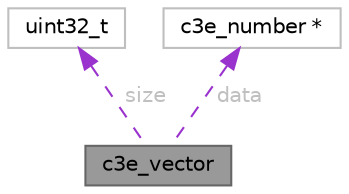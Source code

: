 digraph "c3e_vector"
{
 // LATEX_PDF_SIZE
  bgcolor="transparent";
  edge [fontname=Helvetica,fontsize=10,labelfontname=Helvetica,labelfontsize=10];
  node [fontname=Helvetica,fontsize=10,shape=box,height=0.2,width=0.4];
  Node1 [id="Node000001",label="c3e_vector",height=0.2,width=0.4,color="gray40", fillcolor="grey60", style="filled", fontcolor="black",tooltip="Represents a mathematical vector."];
  Node2 -> Node1 [id="edge1_Node000001_Node000002",dir="back",color="darkorchid3",style="dashed",tooltip=" ",label=" size",fontcolor="grey" ];
  Node2 [id="Node000002",label="uint32_t",height=0.2,width=0.4,color="grey75", fillcolor="white", style="filled",tooltip=" "];
  Node3 -> Node1 [id="edge2_Node000001_Node000003",dir="back",color="darkorchid3",style="dashed",tooltip=" ",label=" data",fontcolor="grey" ];
  Node3 [id="Node000003",label="c3e_number *",height=0.2,width=0.4,color="grey75", fillcolor="white", style="filled",tooltip=" "];
}
